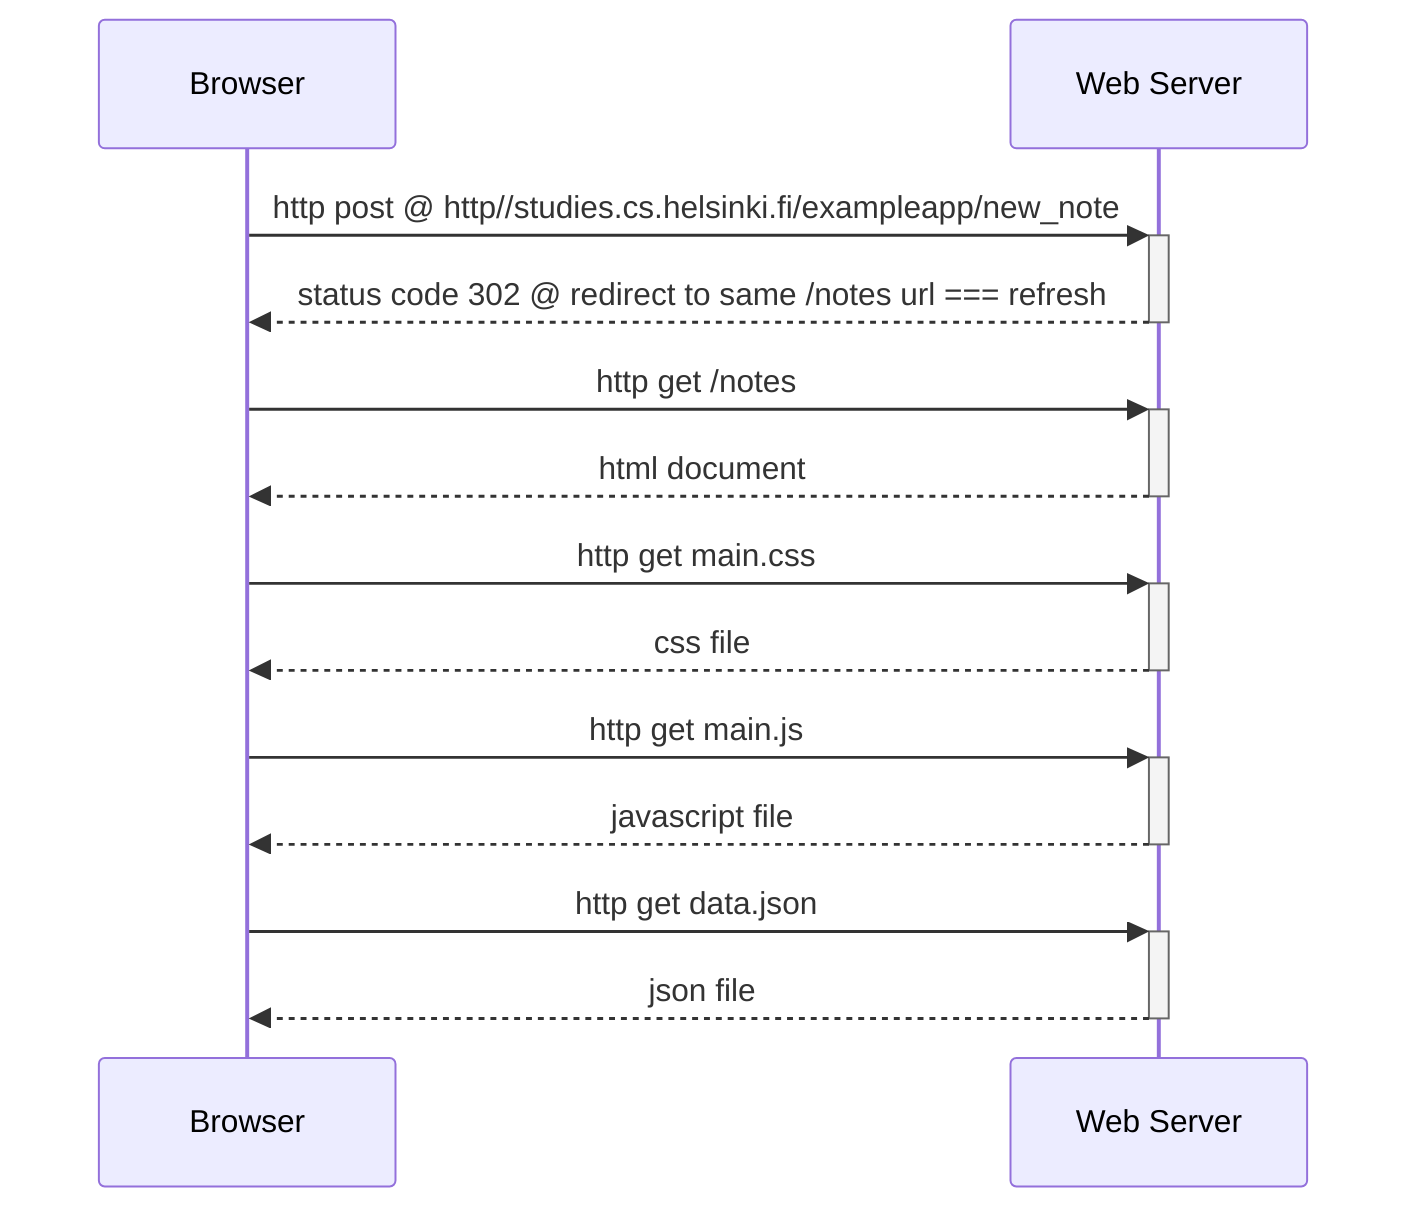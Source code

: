 sequenceDiagram
    Browser->>+Web Server: http post @ http//studies.cs.helsinki.fi/exampleapp/new_note
    Web Server-->>-Browser: status code 302 @ redirect to same /notes url === refresh
    Browser->>+Web Server: http get /notes
    Web Server-->>-Browser: html document
    Browser->>+Web Server: http get main.css
    Web Server-->>-Browser: css file
    Browser->>+Web Server: http get main.js
    Web Server-->>-Browser: javascript file
    Browser->>+Web Server: http get data.json
    Web Server-->>-Browser: json file